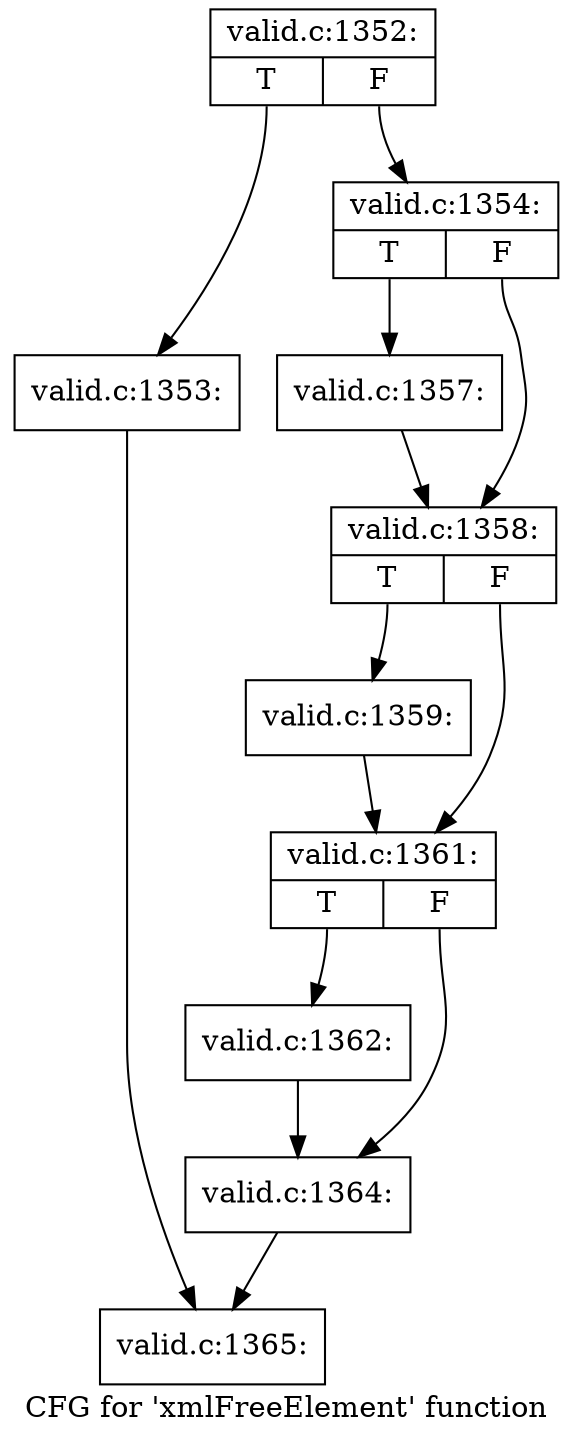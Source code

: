 digraph "CFG for 'xmlFreeElement' function" {
	label="CFG for 'xmlFreeElement' function";

	Node0x508ff00 [shape=record,label="{valid.c:1352:|{<s0>T|<s1>F}}"];
	Node0x508ff00:s0 -> Node0x525ee40;
	Node0x508ff00:s1 -> Node0x525ee90;
	Node0x525ee40 [shape=record,label="{valid.c:1353:}"];
	Node0x525ee40 -> Node0x525ef70;
	Node0x525ee90 [shape=record,label="{valid.c:1354:|{<s0>T|<s1>F}}"];
	Node0x525ee90:s0 -> Node0x5091b60;
	Node0x525ee90:s1 -> Node0x5091e90;
	Node0x5091b60 [shape=record,label="{valid.c:1357:}"];
	Node0x5091b60 -> Node0x5091e90;
	Node0x5091e90 [shape=record,label="{valid.c:1358:|{<s0>T|<s1>F}}"];
	Node0x5091e90:s0 -> Node0x5092880;
	Node0x5091e90:s1 -> Node0x50928d0;
	Node0x5092880 [shape=record,label="{valid.c:1359:}"];
	Node0x5092880 -> Node0x50928d0;
	Node0x50928d0 [shape=record,label="{valid.c:1361:|{<s0>T|<s1>F}}"];
	Node0x50928d0:s0 -> Node0x5093050;
	Node0x50928d0:s1 -> Node0x50930a0;
	Node0x5093050 [shape=record,label="{valid.c:1362:}"];
	Node0x5093050 -> Node0x50930a0;
	Node0x50930a0 [shape=record,label="{valid.c:1364:}"];
	Node0x50930a0 -> Node0x525ef70;
	Node0x525ef70 [shape=record,label="{valid.c:1365:}"];
}
